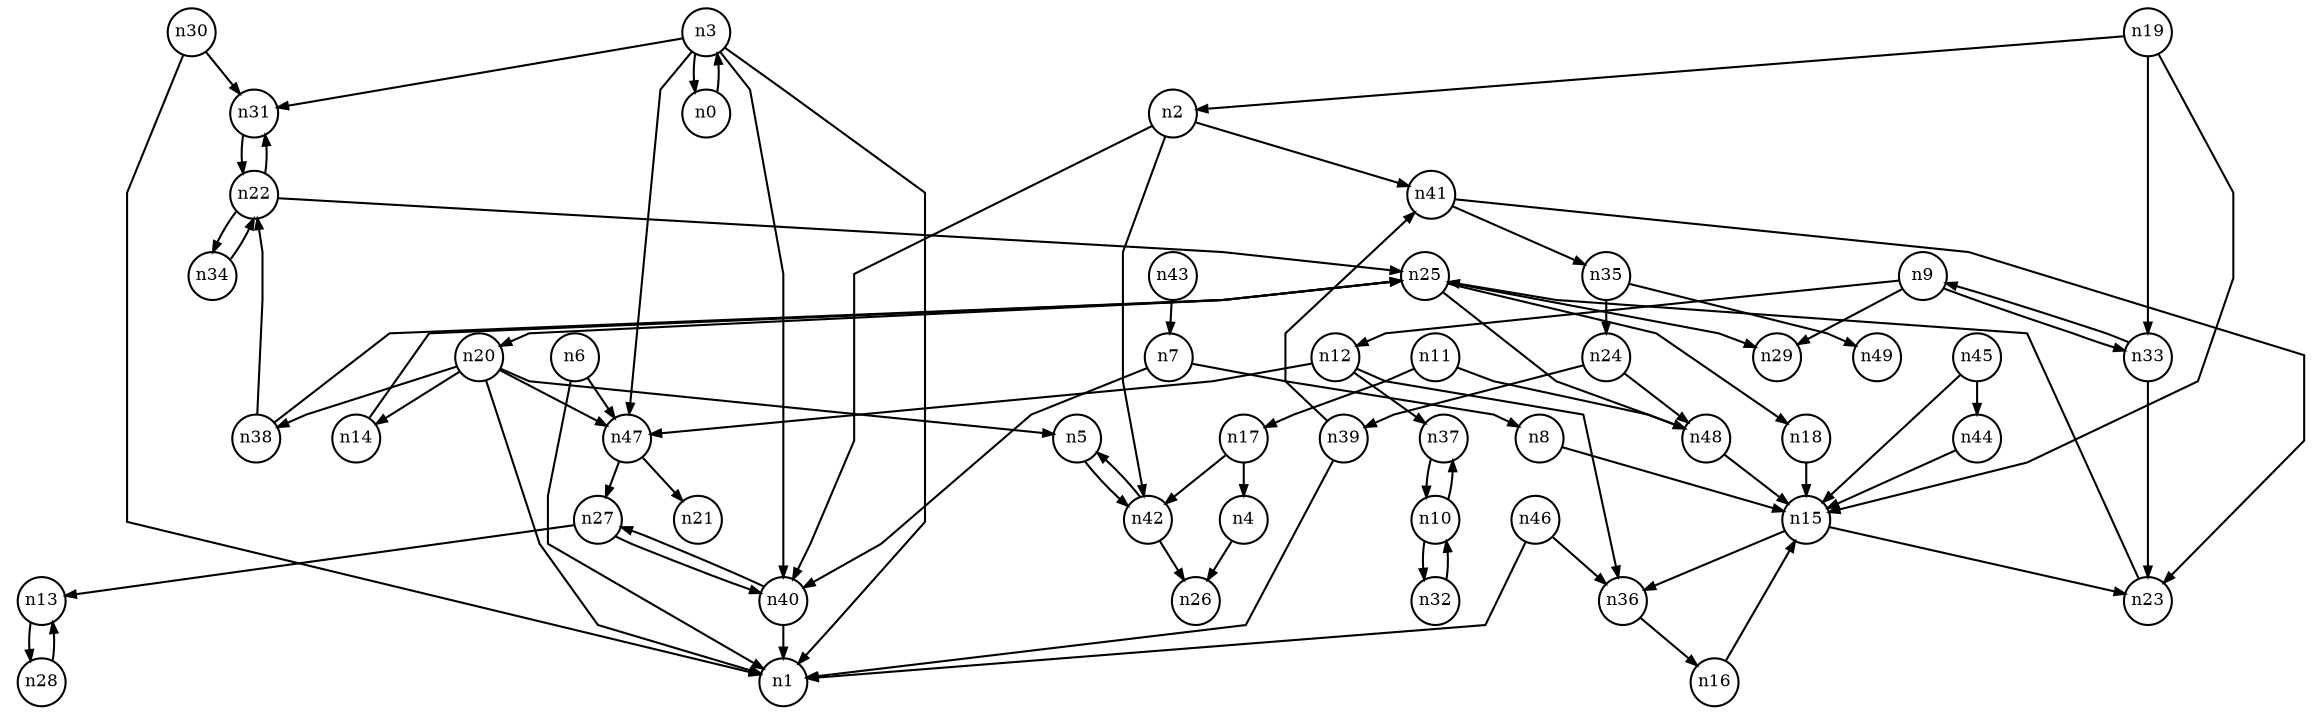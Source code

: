 digraph G{
splines=polyline;
ranksep=0.22;
nodesep=0.22;
nodesize=0.16;
fontsize=8
edge [arrowsize=0.5]
node [fontsize=8 shape=circle width=0.32 fixedsize=shape];

n3 -> n1
n3 -> n31
n3 -> n40
n3 -> n47
n3 -> n0
n0 -> n3
n40 -> n1
n40 -> n27
n2 -> n40
n2 -> n41
n2 -> n42
n41 -> n23
n41 -> n35
n42 -> n26
n42 -> n5
n31 -> n22
n47 -> n21
n47 -> n27
n4 -> n26
n5 -> n42
n6 -> n1
n6 -> n47
n8 -> n15
n7 -> n8
n7 -> n40
n15 -> n23
n15 -> n36
n12 -> n36
n12 -> n37
n12 -> n47
n9 -> n12
n9 -> n29
n9 -> n33
n33 -> n23
n33 -> n9
n32 -> n10
n10 -> n32
n10 -> n37
n37 -> n10
n17 -> n4
n17 -> n42
n11 -> n17
n11 -> n48
n48 -> n15
n36 -> n16
n23 -> n25
n16 -> n15
n18 -> n15
n19 -> n2
n19 -> n15
n19 -> n33
n20 -> n1
n20 -> n5
n20 -> n14
n20 -> n38
n20 -> n47
n14 -> n25
n38 -> n22
n38 -> n25
n22 -> n31
n22 -> n34
n22 -> n25
n34 -> n22
n39 -> n1
n39 -> n41
n24 -> n39
n24 -> n48
n25 -> n18
n25 -> n20
n25 -> n29
n25 -> n48
n13 -> n28
n27 -> n13
n27 -> n40
n28 -> n13
n30 -> n1
n30 -> n31
n35 -> n24
n35 -> n49
n43 -> n7
n44 -> n15
n45 -> n15
n45 -> n44
n46 -> n1
n46 -> n36
}
